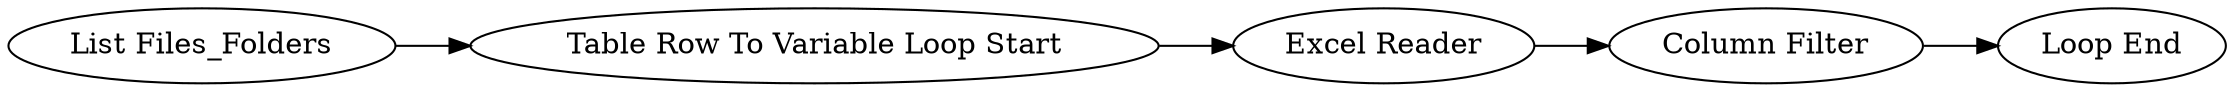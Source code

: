 digraph {
	1 [label="List Files_Folders"]
	2 [label="Table Row To Variable Loop Start"]
	3 [label="Excel Reader"]
	4 [label="Column Filter"]
	5 [label="Loop End"]
	1 -> 2
	2 -> 3
	3 -> 4
	4 -> 5
	rankdir=LR
}
